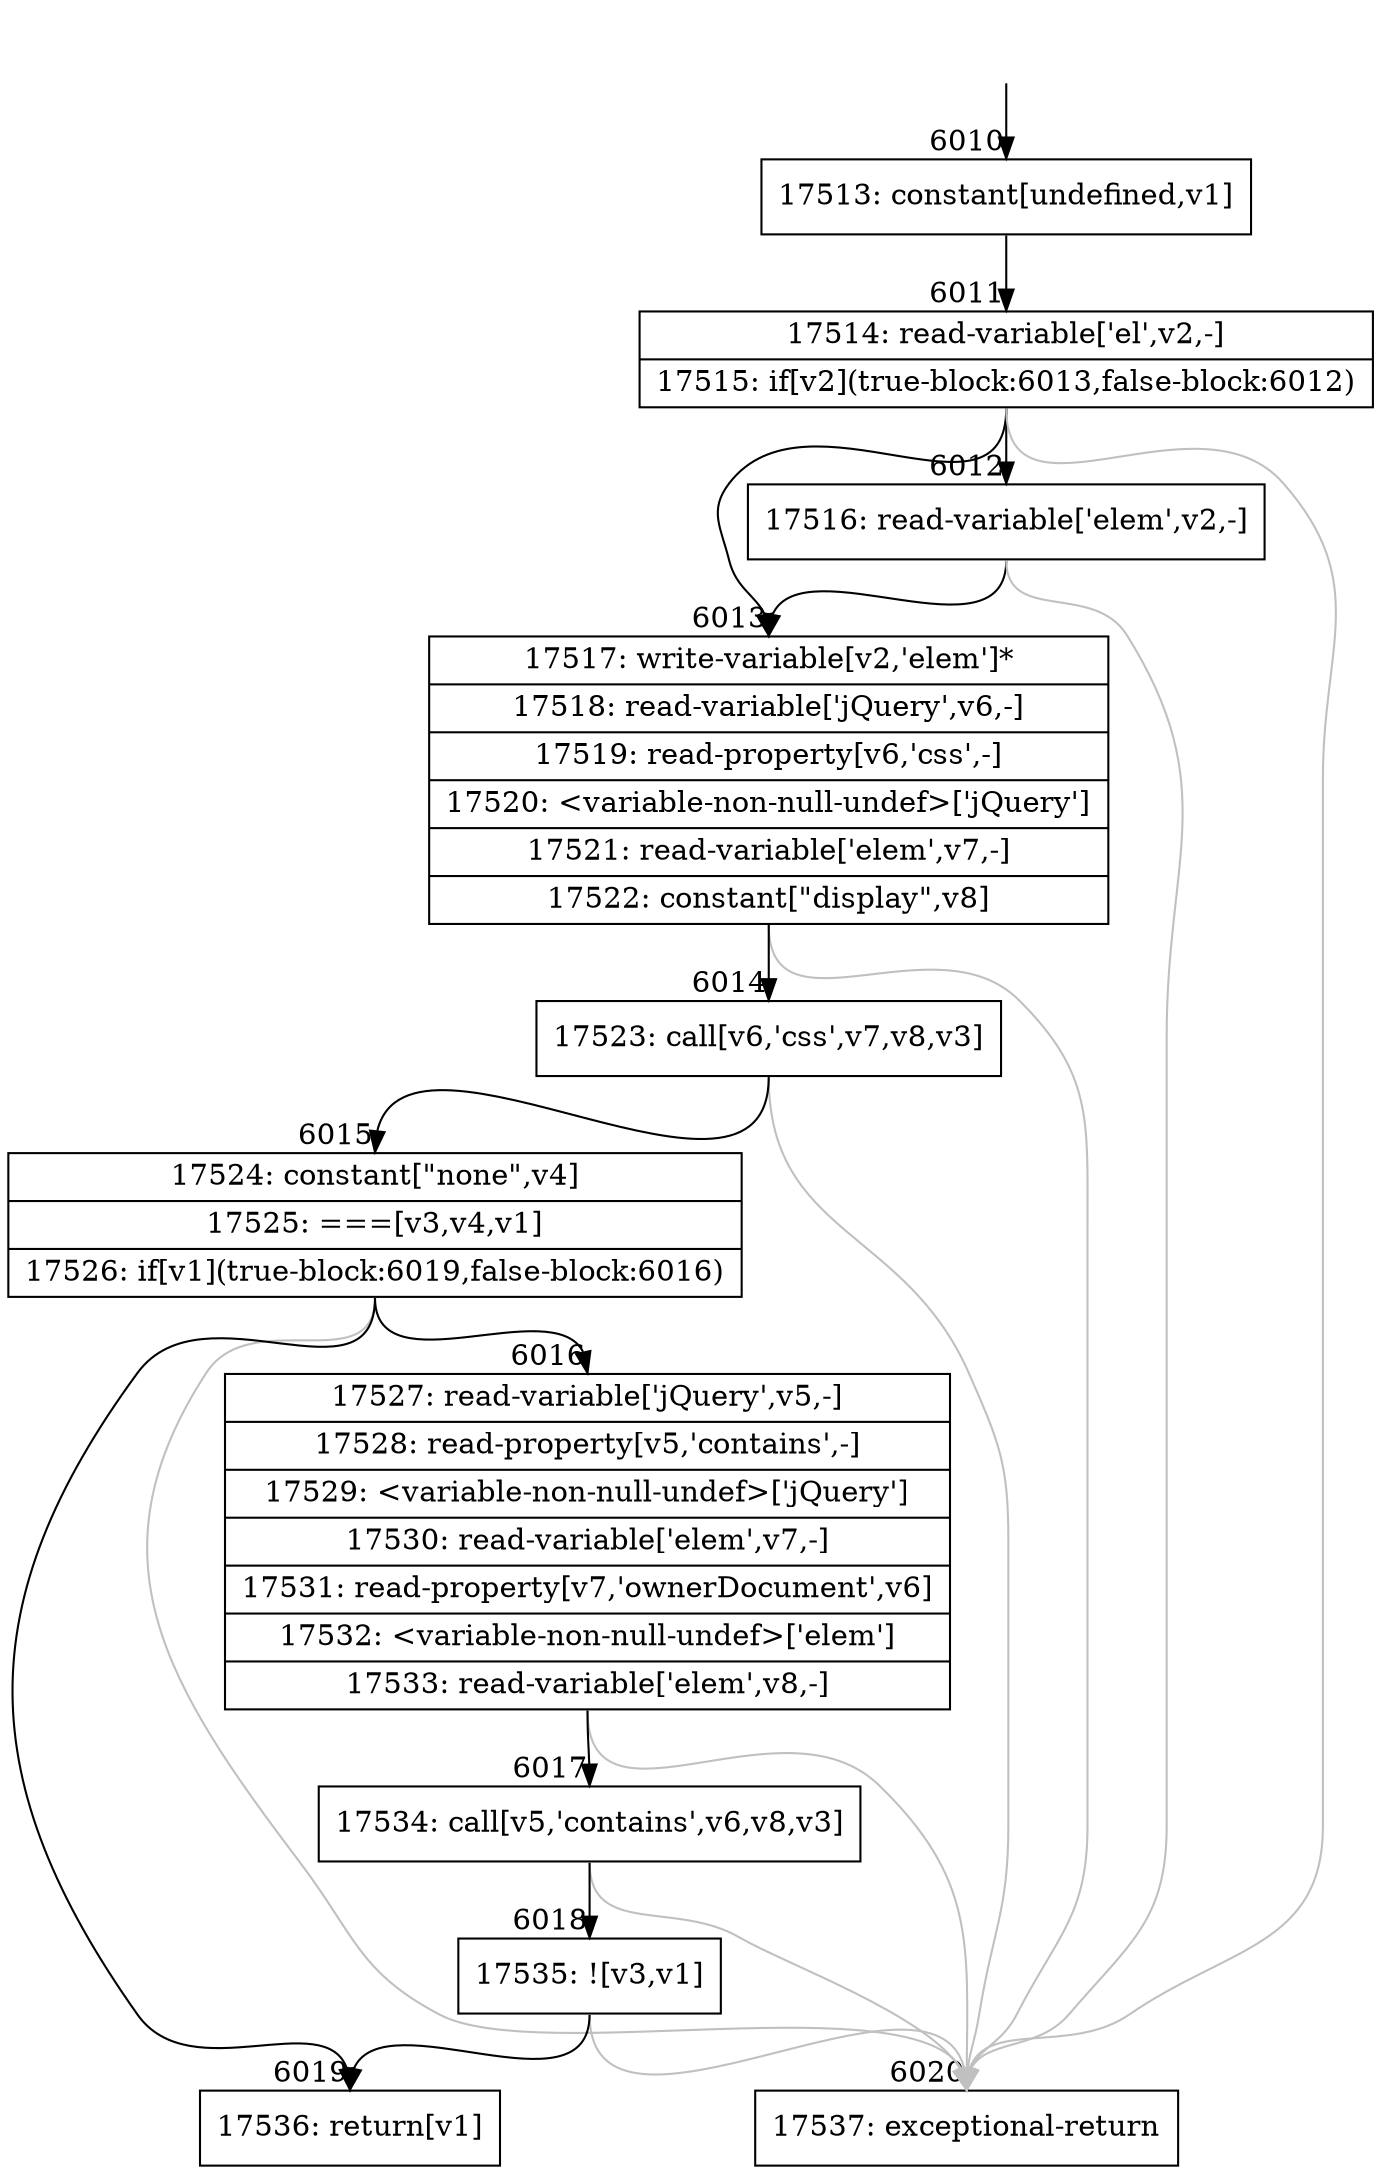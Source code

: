 digraph {
rankdir="TD"
BB_entry393[shape=none,label=""];
BB_entry393 -> BB6010 [tailport=s, headport=n, headlabel="    6010"]
BB6010 [shape=record label="{17513: constant[undefined,v1]}" ] 
BB6010 -> BB6011 [tailport=s, headport=n, headlabel="      6011"]
BB6011 [shape=record label="{17514: read-variable['el',v2,-]|17515: if[v2](true-block:6013,false-block:6012)}" ] 
BB6011 -> BB6013 [tailport=s, headport=n, headlabel="      6013"]
BB6011 -> BB6012 [tailport=s, headport=n, headlabel="      6012"]
BB6011 -> BB6020 [tailport=s, headport=n, color=gray, headlabel="      6020"]
BB6012 [shape=record label="{17516: read-variable['elem',v2,-]}" ] 
BB6012 -> BB6013 [tailport=s, headport=n]
BB6012 -> BB6020 [tailport=s, headport=n, color=gray]
BB6013 [shape=record label="{17517: write-variable[v2,'elem']*|17518: read-variable['jQuery',v6,-]|17519: read-property[v6,'css',-]|17520: \<variable-non-null-undef\>['jQuery']|17521: read-variable['elem',v7,-]|17522: constant[\"display\",v8]}" ] 
BB6013 -> BB6014 [tailport=s, headport=n, headlabel="      6014"]
BB6013 -> BB6020 [tailport=s, headport=n, color=gray]
BB6014 [shape=record label="{17523: call[v6,'css',v7,v8,v3]}" ] 
BB6014 -> BB6015 [tailport=s, headport=n, headlabel="      6015"]
BB6014 -> BB6020 [tailport=s, headport=n, color=gray]
BB6015 [shape=record label="{17524: constant[\"none\",v4]|17525: ===[v3,v4,v1]|17526: if[v1](true-block:6019,false-block:6016)}" ] 
BB6015 -> BB6019 [tailport=s, headport=n, headlabel="      6019"]
BB6015 -> BB6016 [tailport=s, headport=n, headlabel="      6016"]
BB6015 -> BB6020 [tailport=s, headport=n, color=gray]
BB6016 [shape=record label="{17527: read-variable['jQuery',v5,-]|17528: read-property[v5,'contains',-]|17529: \<variable-non-null-undef\>['jQuery']|17530: read-variable['elem',v7,-]|17531: read-property[v7,'ownerDocument',v6]|17532: \<variable-non-null-undef\>['elem']|17533: read-variable['elem',v8,-]}" ] 
BB6016 -> BB6017 [tailport=s, headport=n, headlabel="      6017"]
BB6016 -> BB6020 [tailport=s, headport=n, color=gray]
BB6017 [shape=record label="{17534: call[v5,'contains',v6,v8,v3]}" ] 
BB6017 -> BB6018 [tailport=s, headport=n, headlabel="      6018"]
BB6017 -> BB6020 [tailport=s, headport=n, color=gray]
BB6018 [shape=record label="{17535: ![v3,v1]}" ] 
BB6018 -> BB6019 [tailport=s, headport=n]
BB6018 -> BB6020 [tailport=s, headport=n, color=gray]
BB6019 [shape=record label="{17536: return[v1]}" ] 
BB6020 [shape=record label="{17537: exceptional-return}" ] 
}

